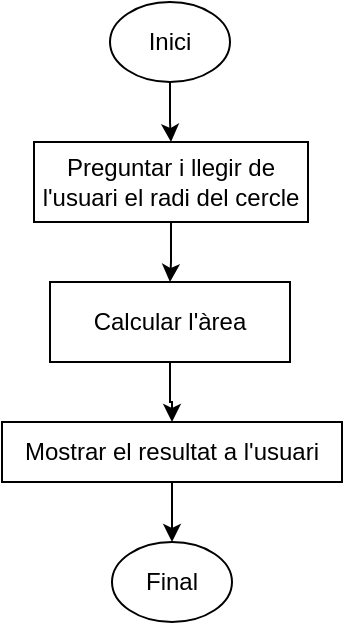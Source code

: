 <mxfile version="21.8.0" type="device">
  <diagram name="Página-1" id="tFTx72XdJpB2vqAZzu41">
    <mxGraphModel dx="548" dy="324" grid="1" gridSize="10" guides="1" tooltips="1" connect="1" arrows="1" fold="1" page="1" pageScale="1" pageWidth="827" pageHeight="1169" math="0" shadow="0">
      <root>
        <mxCell id="0" />
        <mxCell id="1" parent="0" />
        <mxCell id="iU1ZQdvgA8wobmGJ2emW-4" value="" style="edgeStyle=orthogonalEdgeStyle;rounded=0;orthogonalLoop=1;jettySize=auto;html=1;" edge="1" parent="1" source="iU1ZQdvgA8wobmGJ2emW-1" target="iU1ZQdvgA8wobmGJ2emW-3">
          <mxGeometry relative="1" as="geometry" />
        </mxCell>
        <mxCell id="iU1ZQdvgA8wobmGJ2emW-1" value="Inici" style="ellipse;whiteSpace=wrap;html=1;" vertex="1" parent="1">
          <mxGeometry x="332" y="10" width="60" height="40" as="geometry" />
        </mxCell>
        <mxCell id="iU1ZQdvgA8wobmGJ2emW-2" value="Final" style="ellipse;whiteSpace=wrap;html=1;" vertex="1" parent="1">
          <mxGeometry x="333" y="280" width="60" height="40" as="geometry" />
        </mxCell>
        <mxCell id="iU1ZQdvgA8wobmGJ2emW-7" value="" style="edgeStyle=orthogonalEdgeStyle;rounded=0;orthogonalLoop=1;jettySize=auto;html=1;" edge="1" parent="1" source="iU1ZQdvgA8wobmGJ2emW-3" target="iU1ZQdvgA8wobmGJ2emW-5">
          <mxGeometry relative="1" as="geometry" />
        </mxCell>
        <mxCell id="iU1ZQdvgA8wobmGJ2emW-3" value="Preguntar i llegir de l&#39;usuari el radi del cercle" style="rounded=0;whiteSpace=wrap;html=1;" vertex="1" parent="1">
          <mxGeometry x="294" y="80" width="137" height="40" as="geometry" />
        </mxCell>
        <mxCell id="iU1ZQdvgA8wobmGJ2emW-9" value="" style="edgeStyle=orthogonalEdgeStyle;rounded=0;orthogonalLoop=1;jettySize=auto;html=1;" edge="1" parent="1" source="iU1ZQdvgA8wobmGJ2emW-5" target="iU1ZQdvgA8wobmGJ2emW-8">
          <mxGeometry relative="1" as="geometry" />
        </mxCell>
        <mxCell id="iU1ZQdvgA8wobmGJ2emW-5" value="Calcular l&#39;àrea" style="rounded=0;whiteSpace=wrap;html=1;" vertex="1" parent="1">
          <mxGeometry x="302" y="150" width="120" height="40" as="geometry" />
        </mxCell>
        <mxCell id="iU1ZQdvgA8wobmGJ2emW-10" value="" style="edgeStyle=orthogonalEdgeStyle;rounded=0;orthogonalLoop=1;jettySize=auto;html=1;" edge="1" parent="1" source="iU1ZQdvgA8wobmGJ2emW-8" target="iU1ZQdvgA8wobmGJ2emW-2">
          <mxGeometry relative="1" as="geometry" />
        </mxCell>
        <mxCell id="iU1ZQdvgA8wobmGJ2emW-8" value="Mostrar el resultat a l&#39;usuari" style="rounded=0;whiteSpace=wrap;html=1;" vertex="1" parent="1">
          <mxGeometry x="278" y="220" width="170" height="30" as="geometry" />
        </mxCell>
      </root>
    </mxGraphModel>
  </diagram>
</mxfile>
